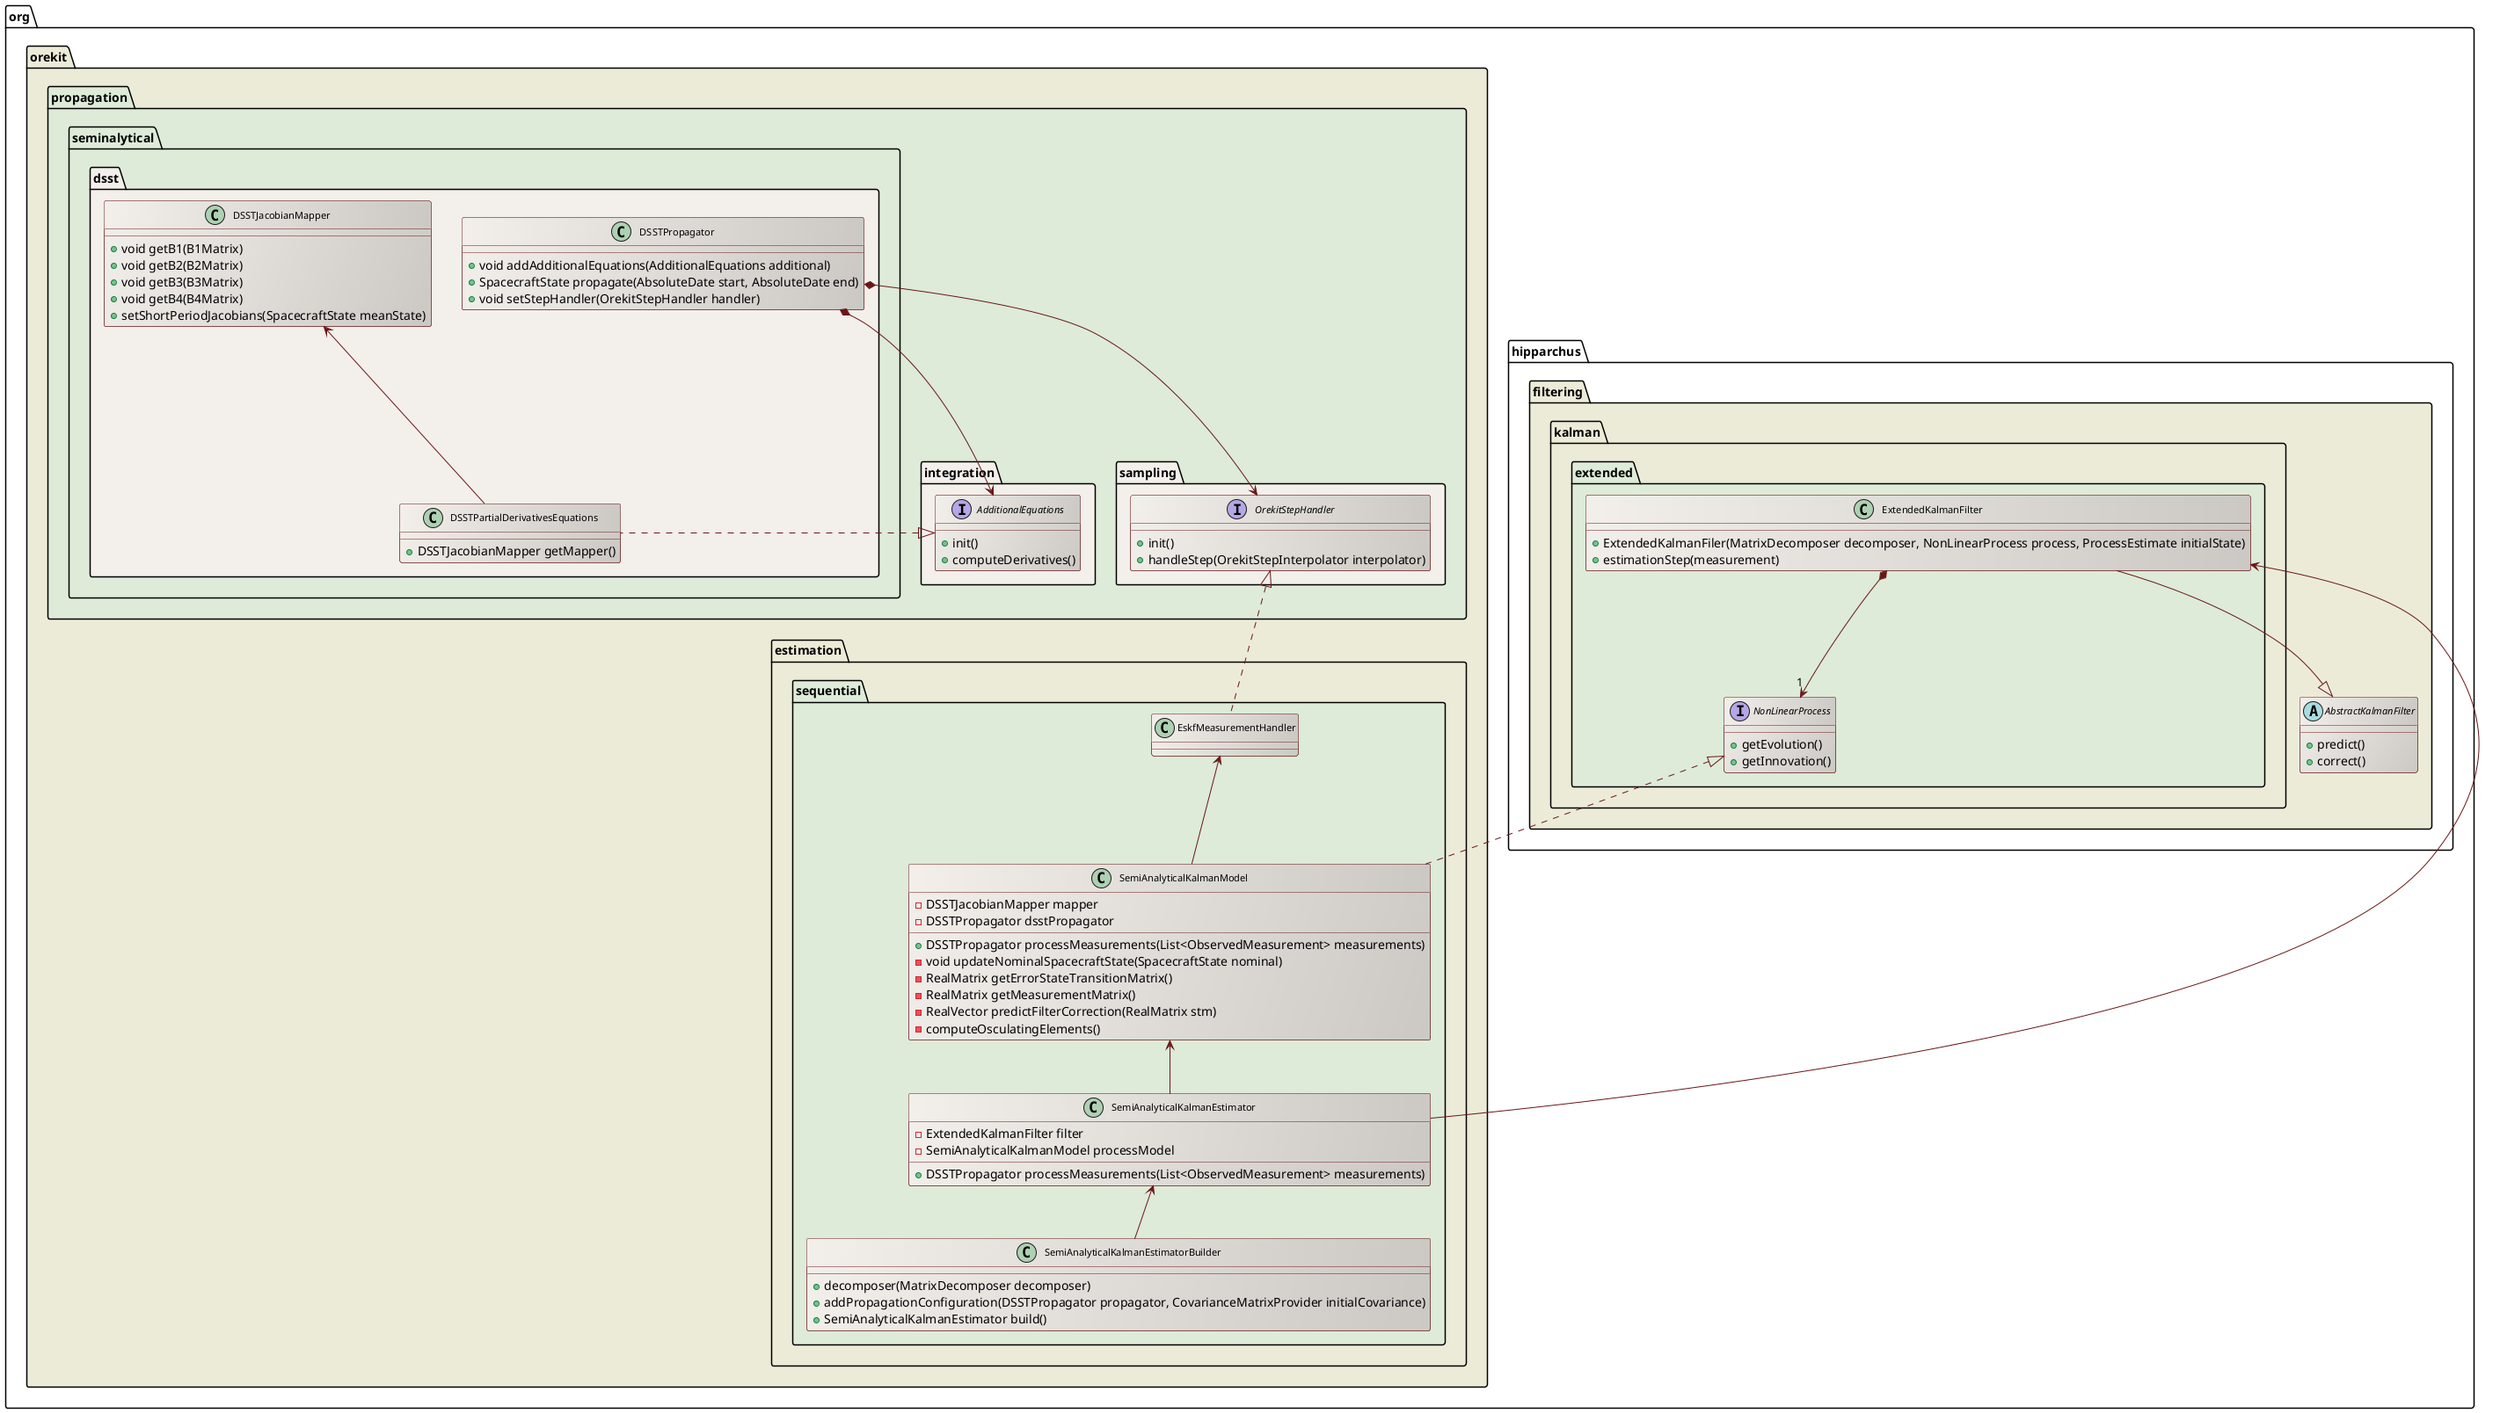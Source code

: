 ' Copyright 2002-2021 CS GROUP
' Licensed to CS GROUP (CS) under one or more
' contributor license agreements.  See the NOTICE file distributed with
' this work for additional information regarding copyright ownership.
' CS licenses this file to You under the Apache License, Version 2.0
' (the "License"); you may not use this file except in compliance with
' the License.  You may obtain a copy of the License at
'
'   http://www.apache.org/licenses/LICENSE-2.0
'
' Unless required by applicable law or agreed to in writing, software
' distributed under the License is distributed on an "AS IS" BASIS,
' WITHOUT WARRANTIES OR CONDITIONS OF ANY KIND, either express or implied.
' See the License for the specific language governing permissions and
' limitations under the License.

@startuml

  skinparam svek                  true
  skinparam ClassBackgroundColor  #F3EFEB/CCC9C5
  skinparam ClassArrowColor       #691616
  skinparam ClassBorderColor      #691616
  skinparam NoteBackgroundColor   #F3EFEB
  skinparam NoteBorderColor       #691616
  skinparam NoteFontColor         #691616
  skinparam ClassFontSize         11

  package org.hipparchus.filtering #ECEBD8 {

    abstract AbstractKalmanFilter {
       + predict()
       + correct()
    }

    package kalman.extended #DDEBD8 {

      interface NonLinearProcess {
        + getEvolution()
        + getInnovation()
      }
      
      class ExtendedKalmanFilter {
        + ExtendedKalmanFiler(MatrixDecomposer decomposer, NonLinearProcess process, ProcessEstimate initialState)
        + estimationStep(measurement)
      }

      ExtendedKalmanFilter *-->"1"  NonLinearProcess

    }

    ExtendedKalmanFilter --|> AbstractKalmanFilter

  }

  package org.orekit #ECEBD8 {

    package propagation #DDEBD8 {
      
      package integration #F3EFEB {
         interface AdditionalEquations {
           + init()
           + computeDerivatives()
         }
      }

      package sampling #F3EFEB {
         interface OrekitStepHandler {
           + init()
           + handleStep(OrekitStepInterpolator interpolator)
         }
      }

      package seminalytical.dsst #F3EFEB {

         class DSSTPropagator {
           + void addAdditionalEquations(AdditionalEquations additional)
           + SpacecraftState propagate(AbsoluteDate start, AbsoluteDate end)
           + void setStepHandler(OrekitStepHandler handler)
         }

         class DSSTJacobianMapper {
           + void getB1(B1Matrix)
           + void getB2(B2Matrix)
           + void getB3(B3Matrix)
           + void getB4(B4Matrix)
           + setShortPeriodJacobians(SpacecraftState meanState)
         }
         
         class DSSTPartialDerivativesEquations {
            + DSSTJacobianMapper getMapper()
         }
         
         AdditionalEquations <|..  DSSTPartialDerivativesEquations
         DSSTPropagator *-->  AdditionalEquations
         DSSTPropagator *-->  OrekitStepHandler
         DSSTJacobianMapper <--   DSSTPartialDerivativesEquations

      }

    }

    package estimation.sequential #DDEBD8 {

      class SemiAnalyticalKalmanEstimator {
         - ExtendedKalmanFilter filter
         - SemiAnalyticalKalmanModel processModel
         + DSSTPropagator processMeasurements(List<ObservedMeasurement> measurements)
      }
      
      class SemiAnalyticalKalmanEstimatorBuilder {
        + decomposer(MatrixDecomposer decomposer)
        + addPropagationConfiguration(DSSTPropagator propagator, CovarianceMatrixProvider initialCovariance)
        + SemiAnalyticalKalmanEstimator build()
      }
      
      class SemiAnalyticalKalmanModel {
         - DSSTJacobianMapper mapper
         - DSSTPropagator dsstPropagator
         + DSSTPropagator processMeasurements(List<ObservedMeasurement> measurements)
         - void updateNominalSpacecraftState(SpacecraftState nominal)
         - RealMatrix getErrorStateTransitionMatrix()
         - RealMatrix getMeasurementMatrix()
         - RealVector predictFilterCorrection(RealMatrix stm)
         - computeOsculatingElements()
      }
      
      class EskfMeasurementHandler

      OrekitStepHandler <|..  EskfMeasurementHandler
      SemiAnalyticalKalmanEstimator <--   SemiAnalyticalKalmanEstimatorBuilder
      NonLinearProcess <|..  SemiAnalyticalKalmanModel
      SemiAnalyticalKalmanModel <--   SemiAnalyticalKalmanEstimator
      ExtendedKalmanFilter <--   SemiAnalyticalKalmanEstimator
      EskfMeasurementHandler <--   SemiAnalyticalKalmanModel

    }

  }


@enduml
